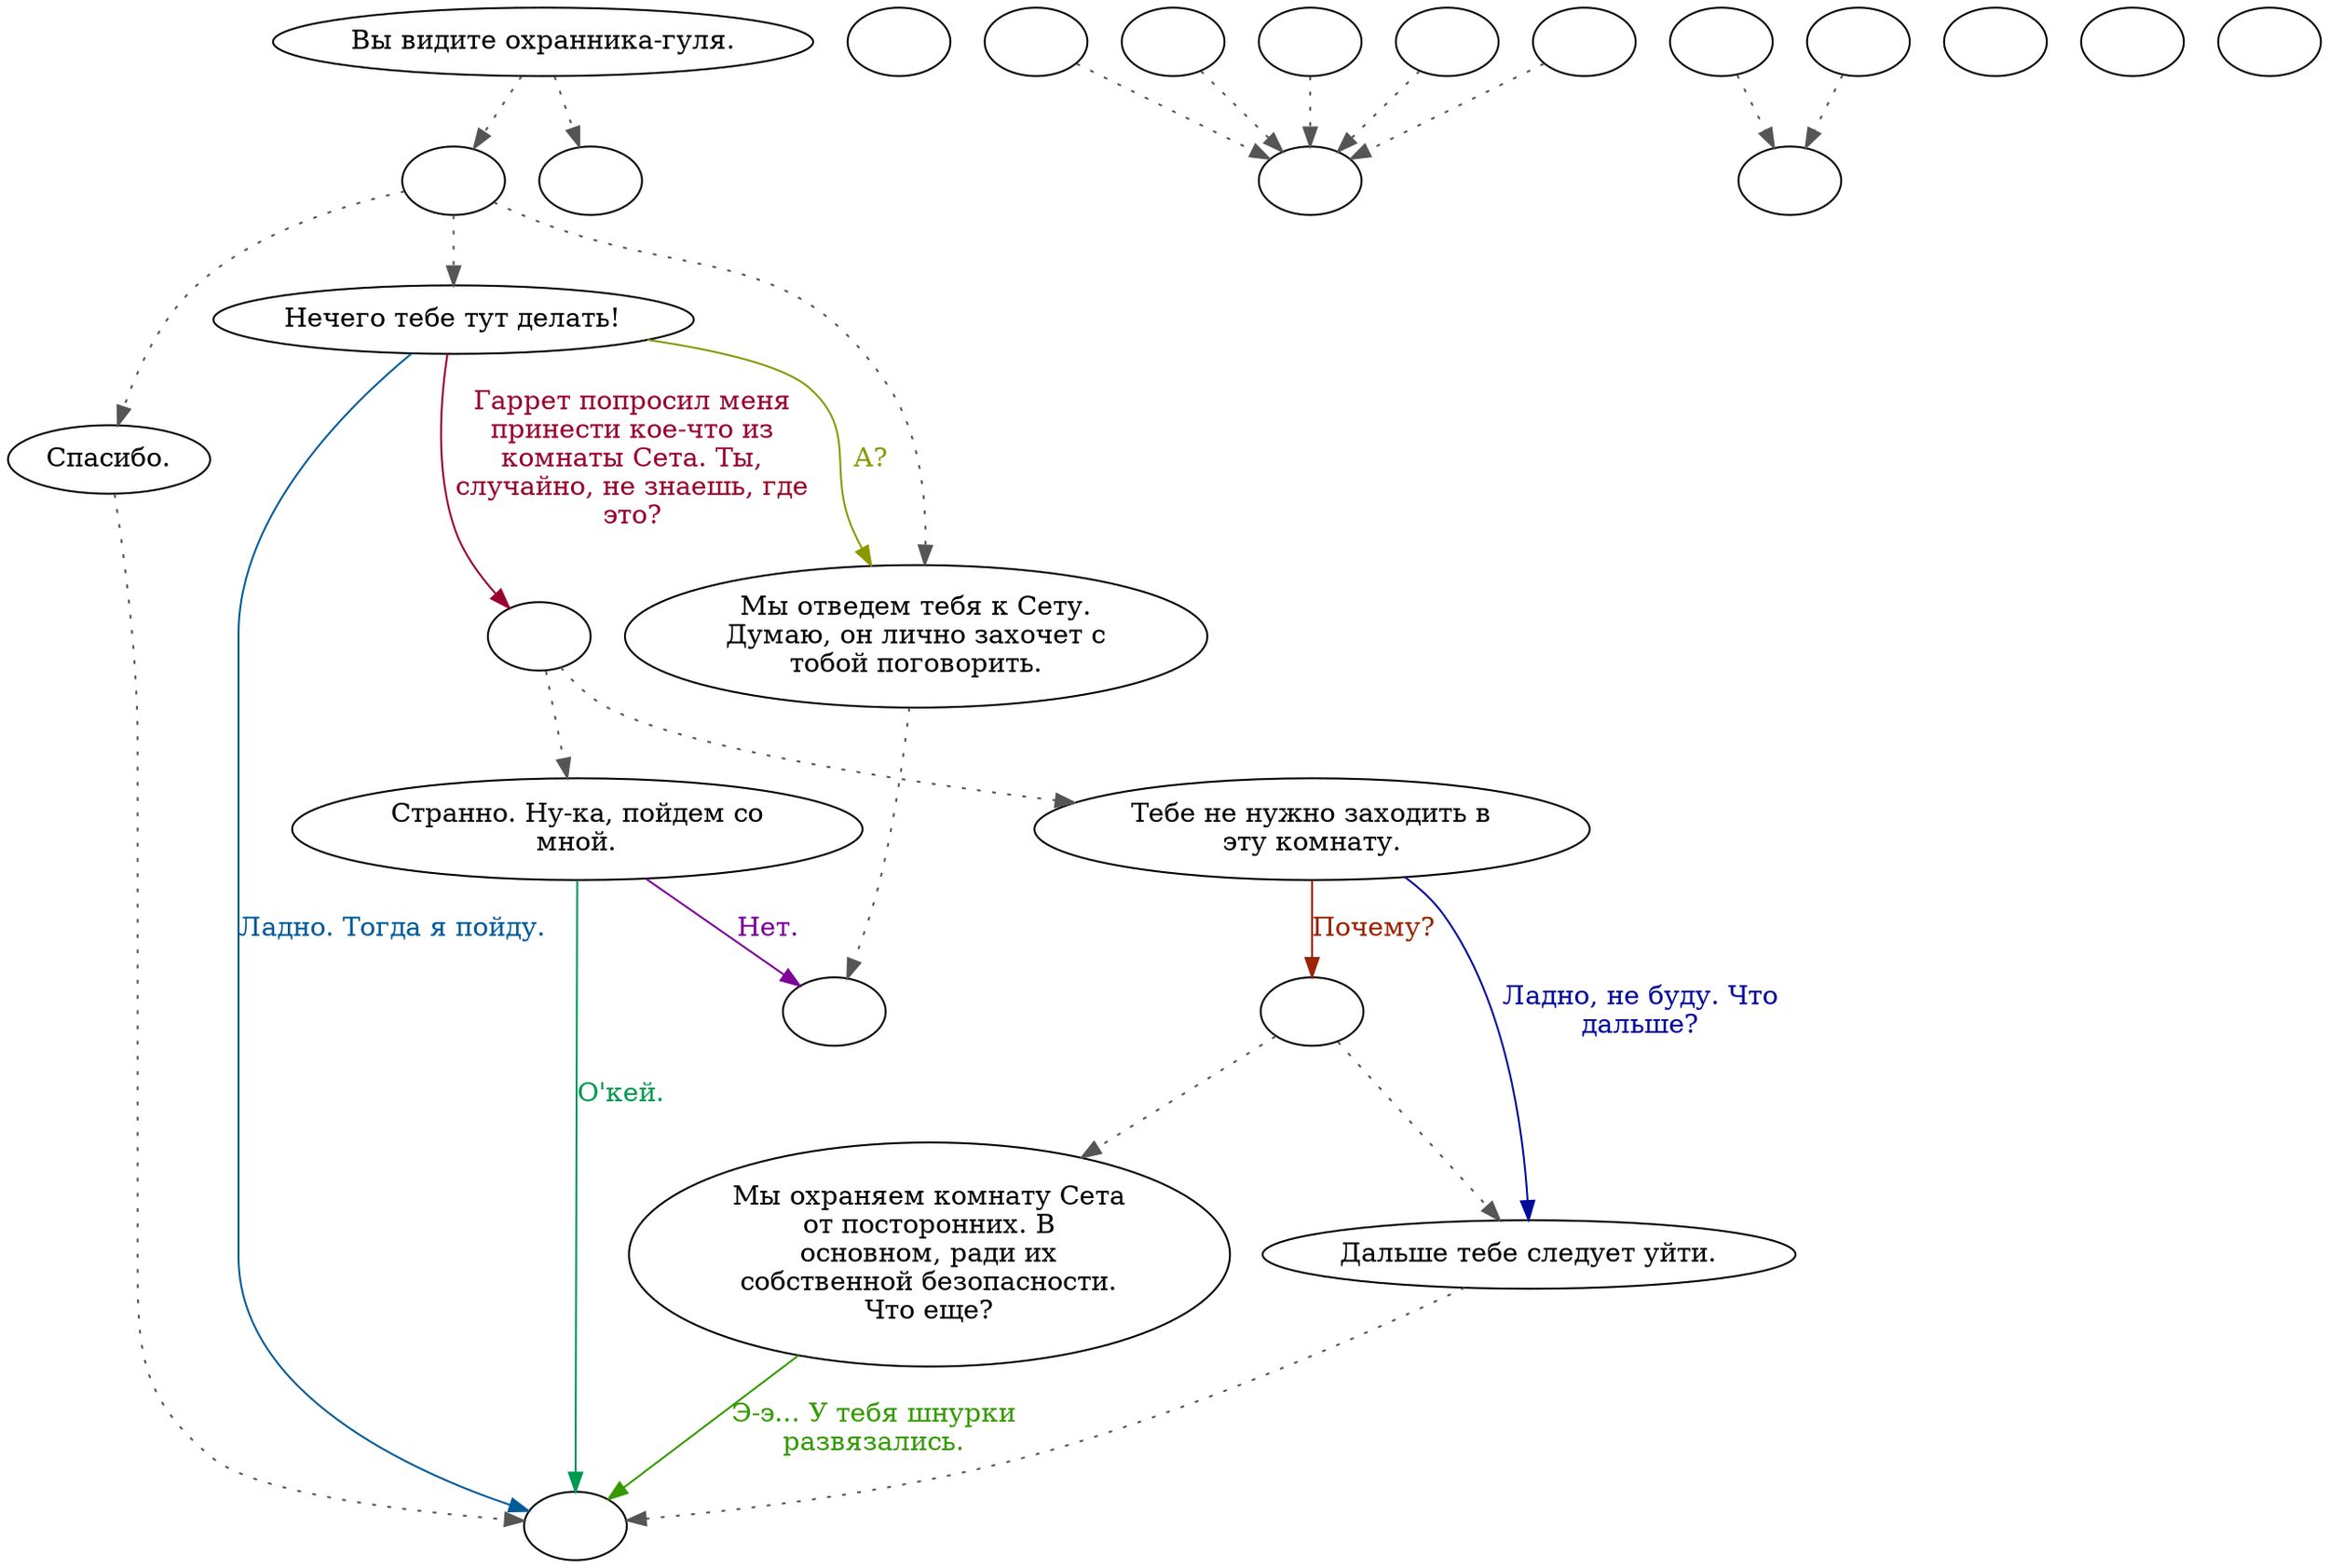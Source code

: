 digraph ghguard {
  "start" [style=filled       fillcolor="#FFFFFF"       color="#000000"]
  "start" -> "do_dialogue" [style=dotted color="#555555"]
  "start" -> "Critter_Action" [style=dotted color="#555555"]
  "start" [label="Вы видите охранника-гуля."]
  "do_dialogue" [style=filled       fillcolor="#FFFFFF"       color="#000000"]
  "do_dialogue" -> "ghoul06" [style=dotted color="#555555"]
  "do_dialogue" -> "ghoul01" [style=dotted color="#555555"]
  "do_dialogue" -> "ghoul00" [style=dotted color="#555555"]
  "do_dialogue" [label=""]
  "ghoulend" [style=filled       fillcolor="#FFFFFF"       color="#000000"]
  "ghoulend" [label=""]
  "ghoulcbt" [style=filled       fillcolor="#FFFFFF"       color="#000000"]
  "ghoulcbt" [label=""]
  "ghoul00" [style=filled       fillcolor="#FFFFFF"       color="#000000"]
  "ghoul00" -> "ghoulcbt" [style=dotted color="#555555"]
  "ghoul00" [label="Мы отведем тебя к Сету.\nДумаю, он лично захочет с\nтобой поговорить."]
  "ghoul01" [style=filled       fillcolor="#FFFFFF"       color="#000000"]
  "ghoul01" [label="Нечего тебе тут делать!"]
  "ghoul01" -> "ghoul01a" [label="Гаррет попросил меня\nпринести кое-что из\nкомнаты Сета. Ты,\nслучайно, не знаешь, где\nэто?" color="#99002F" fontcolor="#99002F"]
  "ghoul01" -> "ghoulend" [label="Ладно. Тогда я пойду." color="#005B99" fontcolor="#005B99"]
  "ghoul01" -> "ghoul00" [label="А?" color="#889900" fontcolor="#889900"]
  "ghoul01a" [style=filled       fillcolor="#FFFFFF"       color="#000000"]
  "ghoul01a" -> "ghoul02" [style=dotted color="#555555"]
  "ghoul01a" -> "ghoul03" [style=dotted color="#555555"]
  "ghoul01a" [label=""]
  "ghoul02" [style=filled       fillcolor="#FFFFFF"       color="#000000"]
  "ghoul02" [label="Странно. Ну-ка, пойдем со\nмной."]
  "ghoul02" -> "ghoulcbt" [label="Нет." color="#7D0099" fontcolor="#7D0099"]
  "ghoul02" -> "ghoulend" [label="О'кей." color="#009951" fontcolor="#009951"]
  "ghoul03" [style=filled       fillcolor="#FFFFFF"       color="#000000"]
  "ghoul03" [label="Тебе не нужно заходить в\nэту комнату."]
  "ghoul03" -> "ghoul03a" [label="Почему?" color="#992400" fontcolor="#992400"]
  "ghoul03" -> "ghoul04" [label="Ладно, не буду. Что\nдальше?" color="#000999" fontcolor="#000999"]
  "ghoul03a" [style=filled       fillcolor="#FFFFFF"       color="#000000"]
  "ghoul03a" -> "ghoul05" [style=dotted color="#555555"]
  "ghoul03a" -> "ghoul04" [style=dotted color="#555555"]
  "ghoul03a" [label=""]
  "ghoul04" [style=filled       fillcolor="#FFFFFF"       color="#000000"]
  "ghoul04" -> "ghoulend" [style=dotted color="#555555"]
  "ghoul04" [label="Дальше тебе следует уйти."]
  "ghoul05" [style=filled       fillcolor="#FFFFFF"       color="#000000"]
  "ghoul05" [label="Мы охраняем комнату Сета\nот посторонних. В\nосновном, ради их\nсобственной безопасности.\nЧто еще?"]
  "ghoul05" -> "ghoulend" [label="Э-э... У тебя шнурки\nразвязались." color="#359900" fontcolor="#359900"]
  "ghoul06" [style=filled       fillcolor="#FFFFFF"       color="#000000"]
  "ghoul06" -> "ghoulend" [style=dotted color="#555555"]
  "ghoul06" [label="Спасибо."]
  "Critter_Action" [style=filled       fillcolor="#FFFFFF"       color="#000000"]
  "Critter_Action" [label=""]
  "timetomove" [style=filled       fillcolor="#FFFFFF"       color="#000000"]
  "timetomove" [label=""]
  "get_reaction" [style=filled       fillcolor="#FFFFFF"       color="#000000"]
  "get_reaction" -> "ReactToLevel" [style=dotted color="#555555"]
  "get_reaction" [label=""]
  "ReactToLevel" [style=filled       fillcolor="#FFFFFF"       color="#000000"]
  "ReactToLevel" [label=""]
  "LevelToReact" [style=filled       fillcolor="#FFFFFF"       color="#000000"]
  "LevelToReact" [label=""]
  "UpReact" [style=filled       fillcolor="#FFFFFF"       color="#000000"]
  "UpReact" -> "ReactToLevel" [style=dotted color="#555555"]
  "UpReact" [label=""]
  "DownReact" [style=filled       fillcolor="#FFFFFF"       color="#000000"]
  "DownReact" -> "ReactToLevel" [style=dotted color="#555555"]
  "DownReact" [label=""]
  "BottomReact" [style=filled       fillcolor="#FFFFFF"       color="#000000"]
  "BottomReact" [label=""]
  "TopReact" [style=filled       fillcolor="#FFFFFF"       color="#000000"]
  "TopReact" [label=""]
  "BigUpReact" [style=filled       fillcolor="#FFFFFF"       color="#000000"]
  "BigUpReact" -> "ReactToLevel" [style=dotted color="#555555"]
  "BigUpReact" [label=""]
  "BigDownReact" [style=filled       fillcolor="#FFFFFF"       color="#000000"]
  "BigDownReact" -> "ReactToLevel" [style=dotted color="#555555"]
  "BigDownReact" [label=""]
  "UpReactLevel" [style=filled       fillcolor="#FFFFFF"       color="#000000"]
  "UpReactLevel" -> "LevelToReact" [style=dotted color="#555555"]
  "UpReactLevel" [label=""]
  "DownReactLevel" [style=filled       fillcolor="#FFFFFF"       color="#000000"]
  "DownReactLevel" -> "LevelToReact" [style=dotted color="#555555"]
  "DownReactLevel" [label=""]
  "Goodbyes" [style=filled       fillcolor="#FFFFFF"       color="#000000"]
  "Goodbyes" [label=""]
}